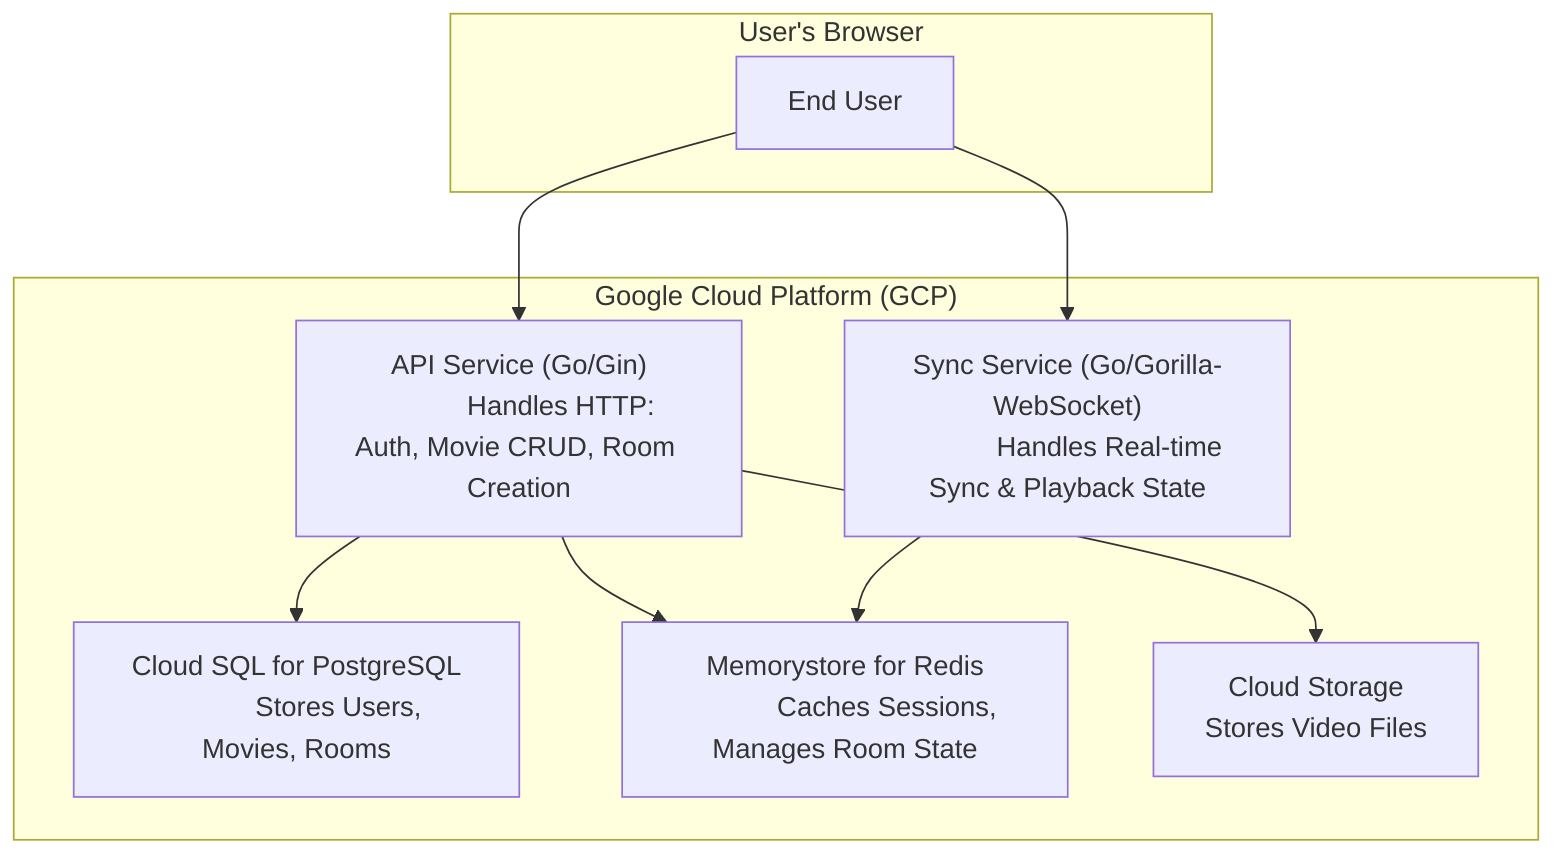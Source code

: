 graph TD
    subgraph UserBrowser["User's Browser"]
        User["End User"]
    end

    subgraph GCP["Google Cloud Platform (GCP)"]
        API_Service["
            API Service (Go/Gin)
            Handles HTTP: Auth, Movie CRUD, Room Creation
        "]
        Sync_Service["
            Sync Service (Go/Gorilla-WebSocket)
            Handles Real-time Sync & Playback State
        "]
        
        PostgreSQL["
            Cloud SQL for PostgreSQL
            Stores Users, Movies, Rooms
        "]
        Redis["
            Memorystore for Redis
            Caches Sessions, Manages Room State
        "]
        GCS["
                Cloud Storage
                Stores Video Files
        "]
    end

    User --> API_Service
    User --> Sync_Service

    API_Service --> PostgreSQL
    API_Service --> Redis
    API_Service --> GCS

    Sync_Service --> Redis